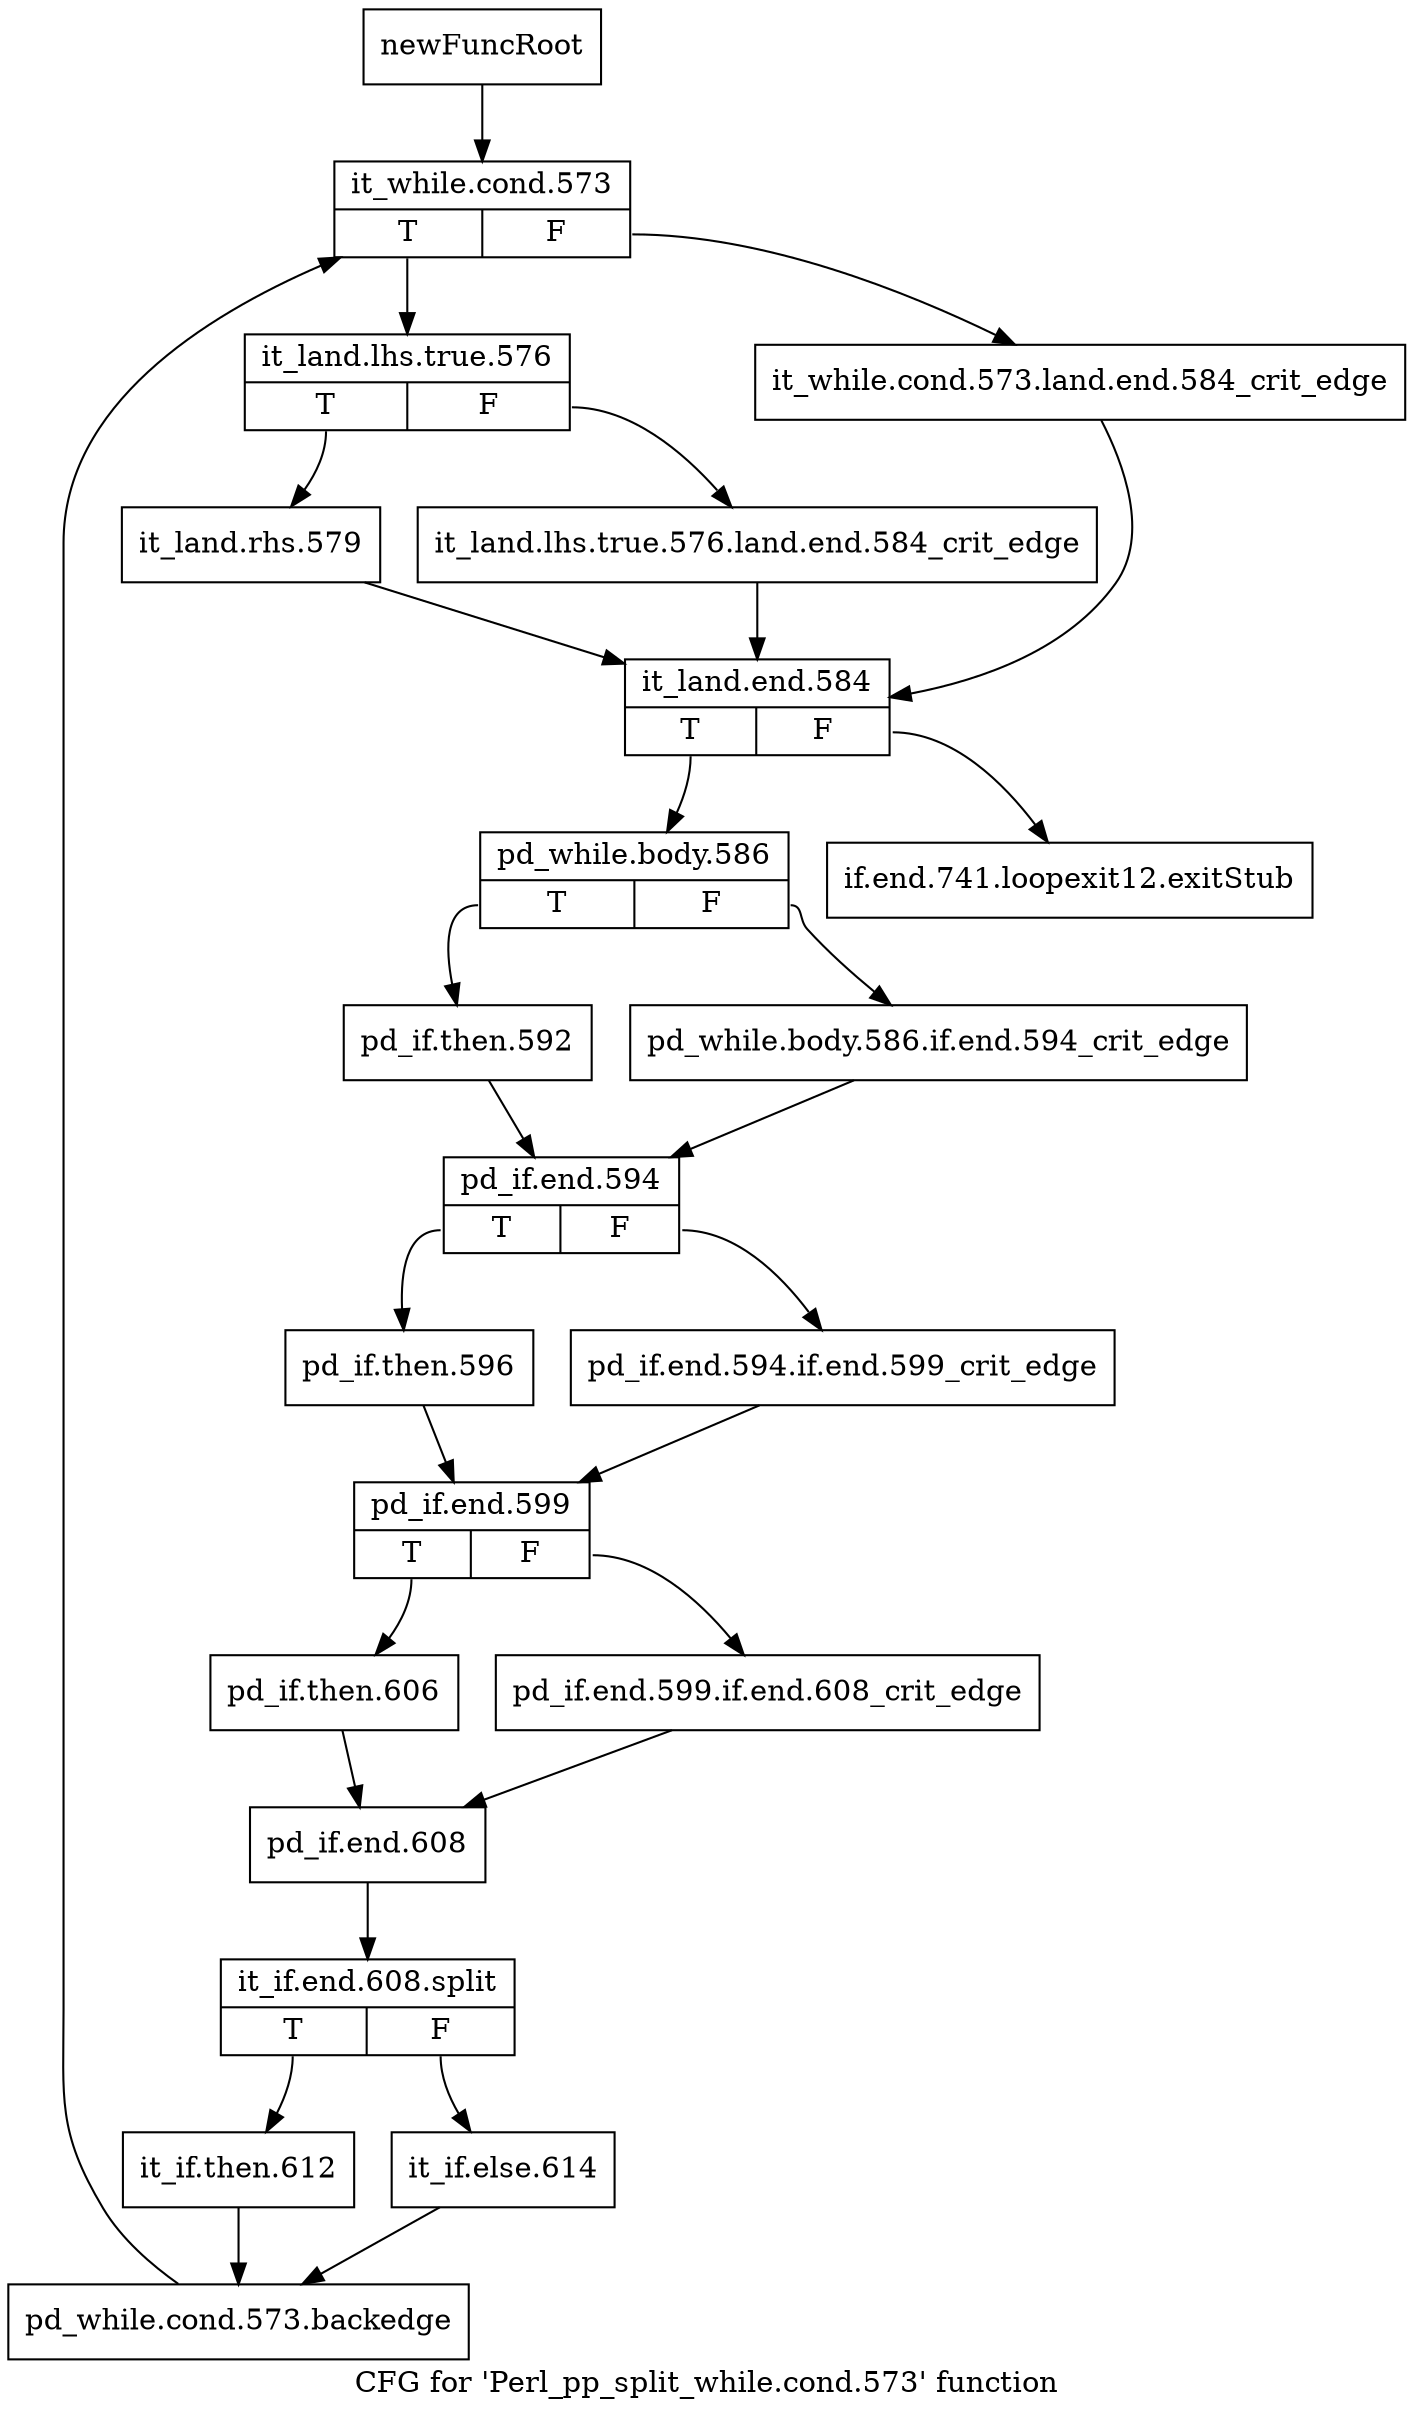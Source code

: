 digraph "CFG for 'Perl_pp_split_while.cond.573' function" {
	label="CFG for 'Perl_pp_split_while.cond.573' function";

	Node0x4e8baf0 [shape=record,label="{newFuncRoot}"];
	Node0x4e8baf0 -> Node0x4e8bb90;
	Node0x4e8bb40 [shape=record,label="{if.end.741.loopexit12.exitStub}"];
	Node0x4e8bb90 [shape=record,label="{it_while.cond.573|{<s0>T|<s1>F}}"];
	Node0x4e8bb90:s0 -> Node0x4e8bc30;
	Node0x4e8bb90:s1 -> Node0x4e8bbe0;
	Node0x4e8bbe0 [shape=record,label="{it_while.cond.573.land.end.584_crit_edge}"];
	Node0x4e8bbe0 -> Node0x4e8bd20;
	Node0x4e8bc30 [shape=record,label="{it_land.lhs.true.576|{<s0>T|<s1>F}}"];
	Node0x4e8bc30:s0 -> Node0x4e8bcd0;
	Node0x4e8bc30:s1 -> Node0x4e8bc80;
	Node0x4e8bc80 [shape=record,label="{it_land.lhs.true.576.land.end.584_crit_edge}"];
	Node0x4e8bc80 -> Node0x4e8bd20;
	Node0x4e8bcd0 [shape=record,label="{it_land.rhs.579}"];
	Node0x4e8bcd0 -> Node0x4e8bd20;
	Node0x4e8bd20 [shape=record,label="{it_land.end.584|{<s0>T|<s1>F}}"];
	Node0x4e8bd20:s0 -> Node0x4e8bd70;
	Node0x4e8bd20:s1 -> Node0x4e8bb40;
	Node0x4e8bd70 [shape=record,label="{pd_while.body.586|{<s0>T|<s1>F}}"];
	Node0x4e8bd70:s0 -> Node0x4e8be10;
	Node0x4e8bd70:s1 -> Node0x4e8bdc0;
	Node0x4e8bdc0 [shape=record,label="{pd_while.body.586.if.end.594_crit_edge}"];
	Node0x4e8bdc0 -> Node0x4e8be60;
	Node0x4e8be10 [shape=record,label="{pd_if.then.592}"];
	Node0x4e8be10 -> Node0x4e8be60;
	Node0x4e8be60 [shape=record,label="{pd_if.end.594|{<s0>T|<s1>F}}"];
	Node0x4e8be60:s0 -> Node0x4e8bf00;
	Node0x4e8be60:s1 -> Node0x4e8beb0;
	Node0x4e8beb0 [shape=record,label="{pd_if.end.594.if.end.599_crit_edge}"];
	Node0x4e8beb0 -> Node0x4e8bf50;
	Node0x4e8bf00 [shape=record,label="{pd_if.then.596}"];
	Node0x4e8bf00 -> Node0x4e8bf50;
	Node0x4e8bf50 [shape=record,label="{pd_if.end.599|{<s0>T|<s1>F}}"];
	Node0x4e8bf50:s0 -> Node0x4e8bff0;
	Node0x4e8bf50:s1 -> Node0x4e8bfa0;
	Node0x4e8bfa0 [shape=record,label="{pd_if.end.599.if.end.608_crit_edge}"];
	Node0x4e8bfa0 -> Node0x4e8c040;
	Node0x4e8bff0 [shape=record,label="{pd_if.then.606}"];
	Node0x4e8bff0 -> Node0x4e8c040;
	Node0x4e8c040 [shape=record,label="{pd_if.end.608}"];
	Node0x4e8c040 -> Node0x6599cf0;
	Node0x6599cf0 [shape=record,label="{it_if.end.608.split|{<s0>T|<s1>F}}"];
	Node0x6599cf0:s0 -> Node0x4e8c0e0;
	Node0x6599cf0:s1 -> Node0x4e8c090;
	Node0x4e8c090 [shape=record,label="{it_if.else.614}"];
	Node0x4e8c090 -> Node0x4e8c130;
	Node0x4e8c0e0 [shape=record,label="{it_if.then.612}"];
	Node0x4e8c0e0 -> Node0x4e8c130;
	Node0x4e8c130 [shape=record,label="{pd_while.cond.573.backedge}"];
	Node0x4e8c130 -> Node0x4e8bb90;
}
